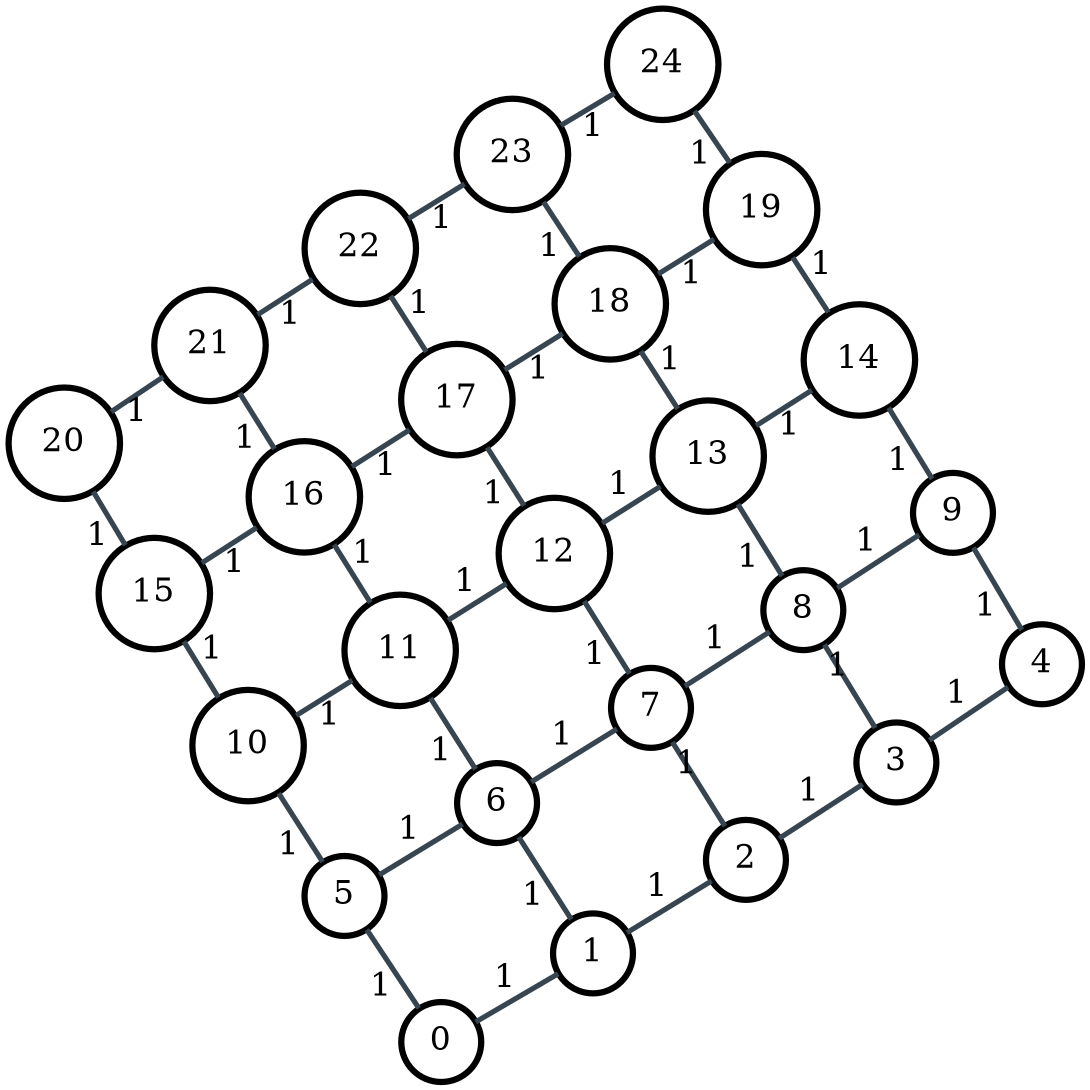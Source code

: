 graph G{
	layout=neato;
	rankdir=LR;
	bgcolor=white;
	graph [ dpi = 300, splines=false, overlap=false, sep="+8" ]; 

	node [shape=circle, style=filled, fillcolor="#FFFFFF", fontcolor=black, fontsize=16, penwidth=3];
	edge [color="#36454F", fontcolor=black, fontsize=16, style=solid, penwidth=2.5];
	0;
	1;
	2;
	3;
	4;
	5;
	6;
	7;
	8;
	9;
	10;
	11;
	12;
	13;
	14;
	15;
	16;
	17;
	18;
	19;
	20;
	21;
	22;
	23;
	24;
	0 -- 1[label="1"];
	0 -- 5[label="1"];
	1 -- 2[label="1"];
	1 -- 6[label="1"];
	2 -- 3[label="1"];
	2 -- 7[label="1"];
	3 -- 4[label="1"];
	3 -- 8[label="1"];
	4 -- 9[label="1"];
	5 -- 6[label="1"];
	5 -- 10[label="1"];
	6 -- 7[label="1"];
	6 -- 11[label="1"];
	7 -- 8[label="1"];
	7 -- 12[label="1"];
	8 -- 9[label="1"];
	8 -- 13[label="1"];
	9 -- 14[label="1"];
	10 -- 11[label="1"];
	10 -- 15[label="1"];
	11 -- 12[label="1"];
	11 -- 16[label="1"];
	12 -- 13[label="1"];
	12 -- 17[label="1"];
	13 -- 14[label="1"];
	13 -- 18[label="1"];
	14 -- 19[label="1"];
	15 -- 16[label="1"];
	15 -- 20[label="1"];
	16 -- 17[label="1"];
	16 -- 21[label="1"];
	17 -- 18[label="1"];
	17 -- 22[label="1"];
	18 -- 19[label="1"];
	18 -- 23[label="1"];
	19 -- 24[label="1"];
	20 -- 21[label="1"];
	21 -- 22[label="1"];
	22 -- 23[label="1"];
	23 -- 24[label="1"];
}
